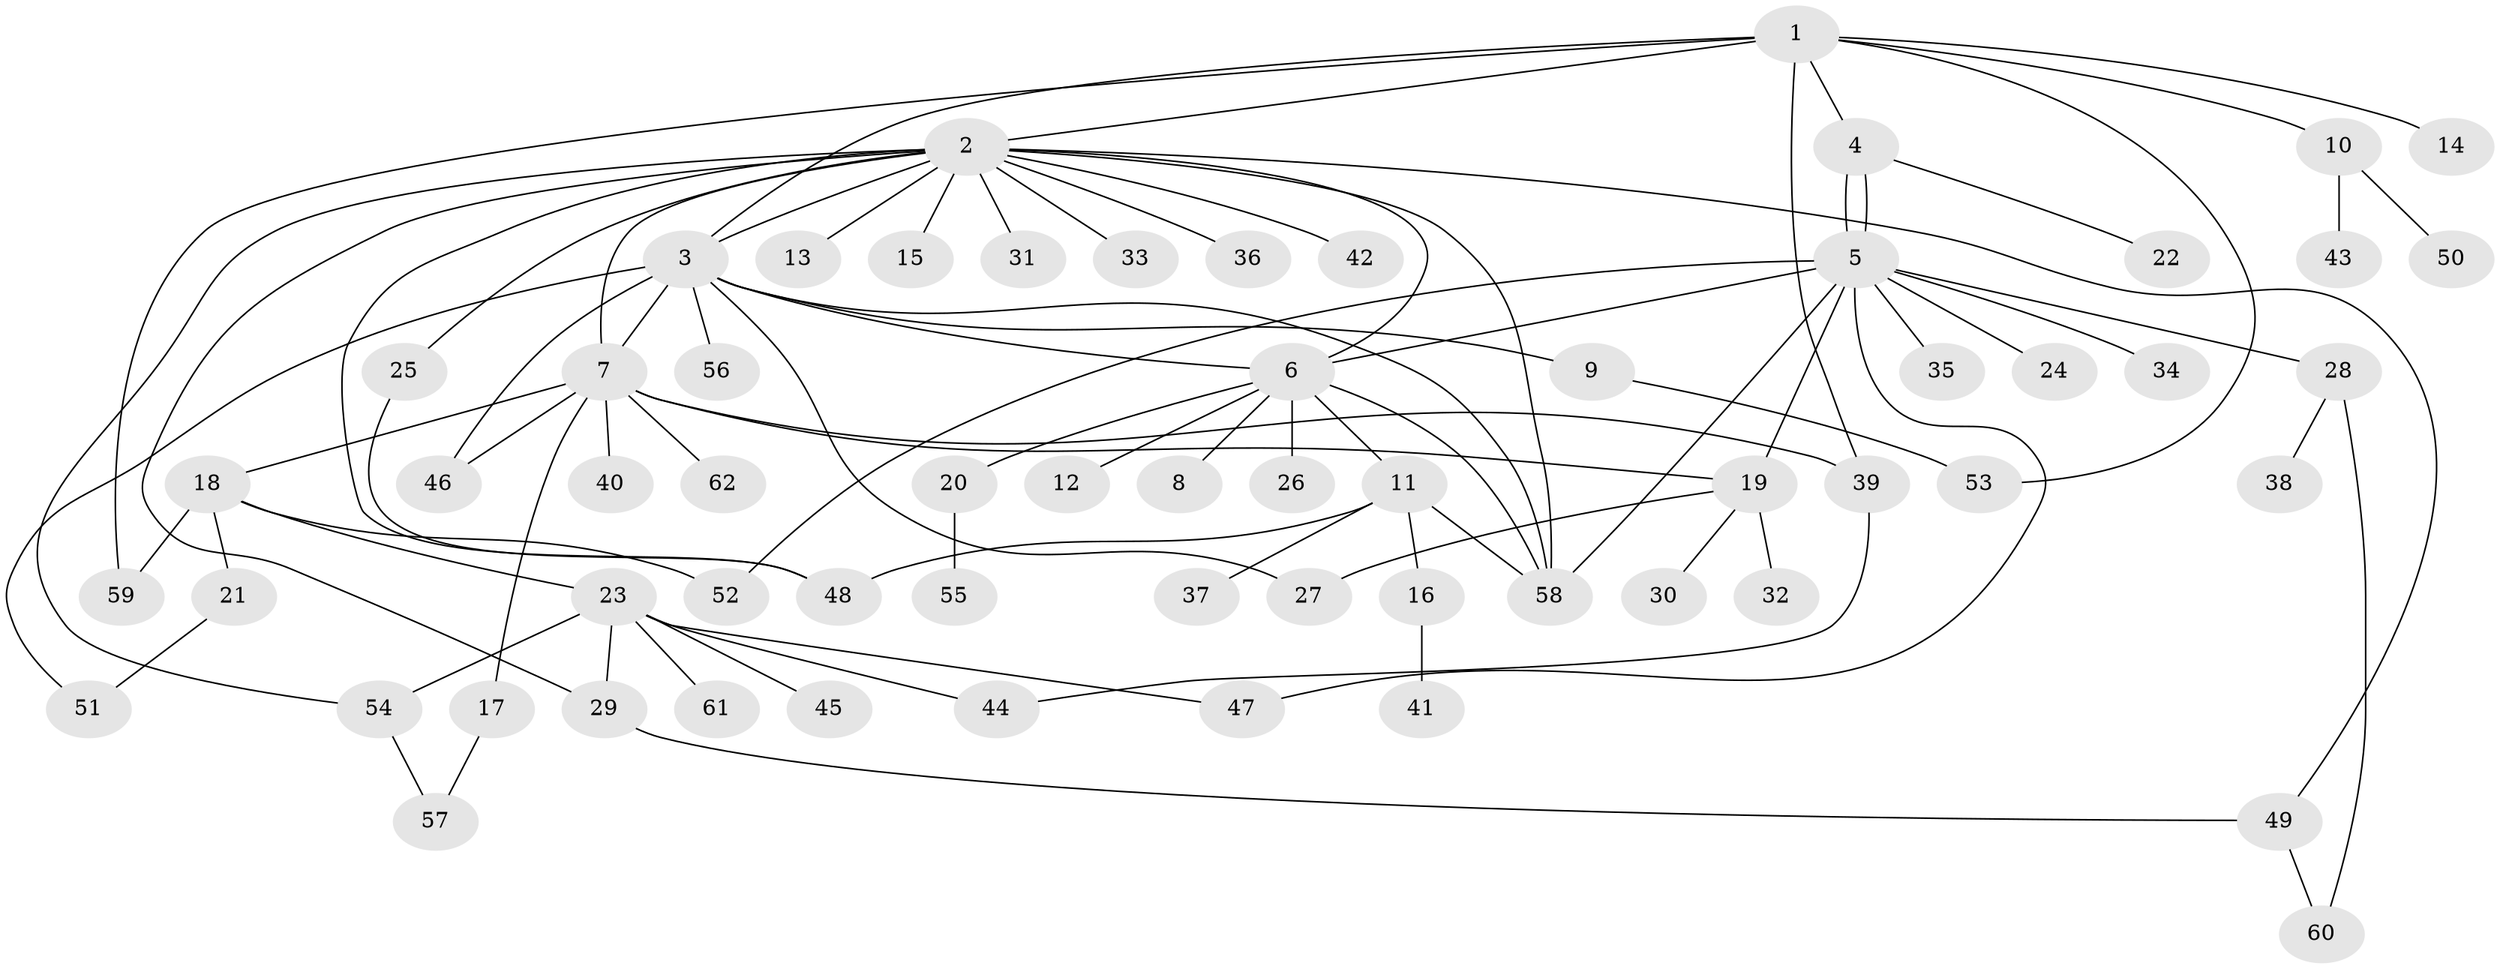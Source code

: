 // Generated by graph-tools (version 1.1) at 2025/11/02/27/25 16:11:11]
// undirected, 62 vertices, 87 edges
graph export_dot {
graph [start="1"]
  node [color=gray90,style=filled];
  1;
  2;
  3;
  4;
  5;
  6;
  7;
  8;
  9;
  10;
  11;
  12;
  13;
  14;
  15;
  16;
  17;
  18;
  19;
  20;
  21;
  22;
  23;
  24;
  25;
  26;
  27;
  28;
  29;
  30;
  31;
  32;
  33;
  34;
  35;
  36;
  37;
  38;
  39;
  40;
  41;
  42;
  43;
  44;
  45;
  46;
  47;
  48;
  49;
  50;
  51;
  52;
  53;
  54;
  55;
  56;
  57;
  58;
  59;
  60;
  61;
  62;
  1 -- 2;
  1 -- 3;
  1 -- 4;
  1 -- 10;
  1 -- 14;
  1 -- 39;
  1 -- 53;
  1 -- 59;
  2 -- 3;
  2 -- 6;
  2 -- 7;
  2 -- 13;
  2 -- 15;
  2 -- 25;
  2 -- 29;
  2 -- 31;
  2 -- 33;
  2 -- 36;
  2 -- 42;
  2 -- 48;
  2 -- 49;
  2 -- 54;
  2 -- 58;
  3 -- 6;
  3 -- 7;
  3 -- 9;
  3 -- 27;
  3 -- 46;
  3 -- 51;
  3 -- 56;
  3 -- 58;
  4 -- 5;
  4 -- 5;
  4 -- 22;
  5 -- 6;
  5 -- 19;
  5 -- 24;
  5 -- 28;
  5 -- 34;
  5 -- 35;
  5 -- 47;
  5 -- 52;
  5 -- 58;
  6 -- 8;
  6 -- 11;
  6 -- 12;
  6 -- 20;
  6 -- 26;
  6 -- 58;
  7 -- 17;
  7 -- 18;
  7 -- 19;
  7 -- 39;
  7 -- 40;
  7 -- 46;
  7 -- 62;
  9 -- 53;
  10 -- 43;
  10 -- 50;
  11 -- 16;
  11 -- 37;
  11 -- 48;
  11 -- 58;
  16 -- 41;
  17 -- 57;
  18 -- 21;
  18 -- 23;
  18 -- 52;
  18 -- 59;
  19 -- 27;
  19 -- 30;
  19 -- 32;
  20 -- 55;
  21 -- 51;
  23 -- 29;
  23 -- 44;
  23 -- 45;
  23 -- 47;
  23 -- 54;
  23 -- 61;
  25 -- 48;
  28 -- 38;
  28 -- 60;
  29 -- 49;
  39 -- 44;
  49 -- 60;
  54 -- 57;
}
